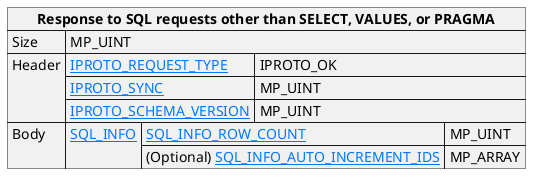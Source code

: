@startuml

skinparam {
    HyperlinkColor #0077FF
    FontColor #313131
    BorderColor #313131
    BackgroundColor transparent
}

json "**Response to SQL requests other than SELECT, VALUES, or PRAGMA**" as sql_response_other {
    "Size": "MP_UINT",
    "Header": {
      "[[https://tarantool.io/en/doc/latest/dev_guide/internals/iproto/keys IPROTO_REQUEST_TYPE]]": "IPROTO_OK",
      "[[https://tarantool.io/en/doc/latest/dev_guide/internals/iproto/keys IPROTO_SYNC]]": "MP_UINT",
      "[[https://tarantool.io/en/doc/latest/dev_guide/internals/iproto/keys IPROTO_SCHEMA_VERSION]]": "MP_UINT"
    },
    "Body": {
      "[[https://tarantool.io/en/doc/latest/dev_guide/internals/iproto/keys SQL_INFO]]": {
        "[[https://tarantool.io/en/doc/latest/dev_guide/internals/iproto/keys SQL_INFO_ROW_COUNT]]": "MP_UINT",
        "(Optional) [[tarantool.io/en/doc/latest/dev_guide/internals/iproto/keys SQL_INFO_AUTO_INCREMENT_IDS]]": "MP_ARRAY"
      }
    }
}

@enduml
